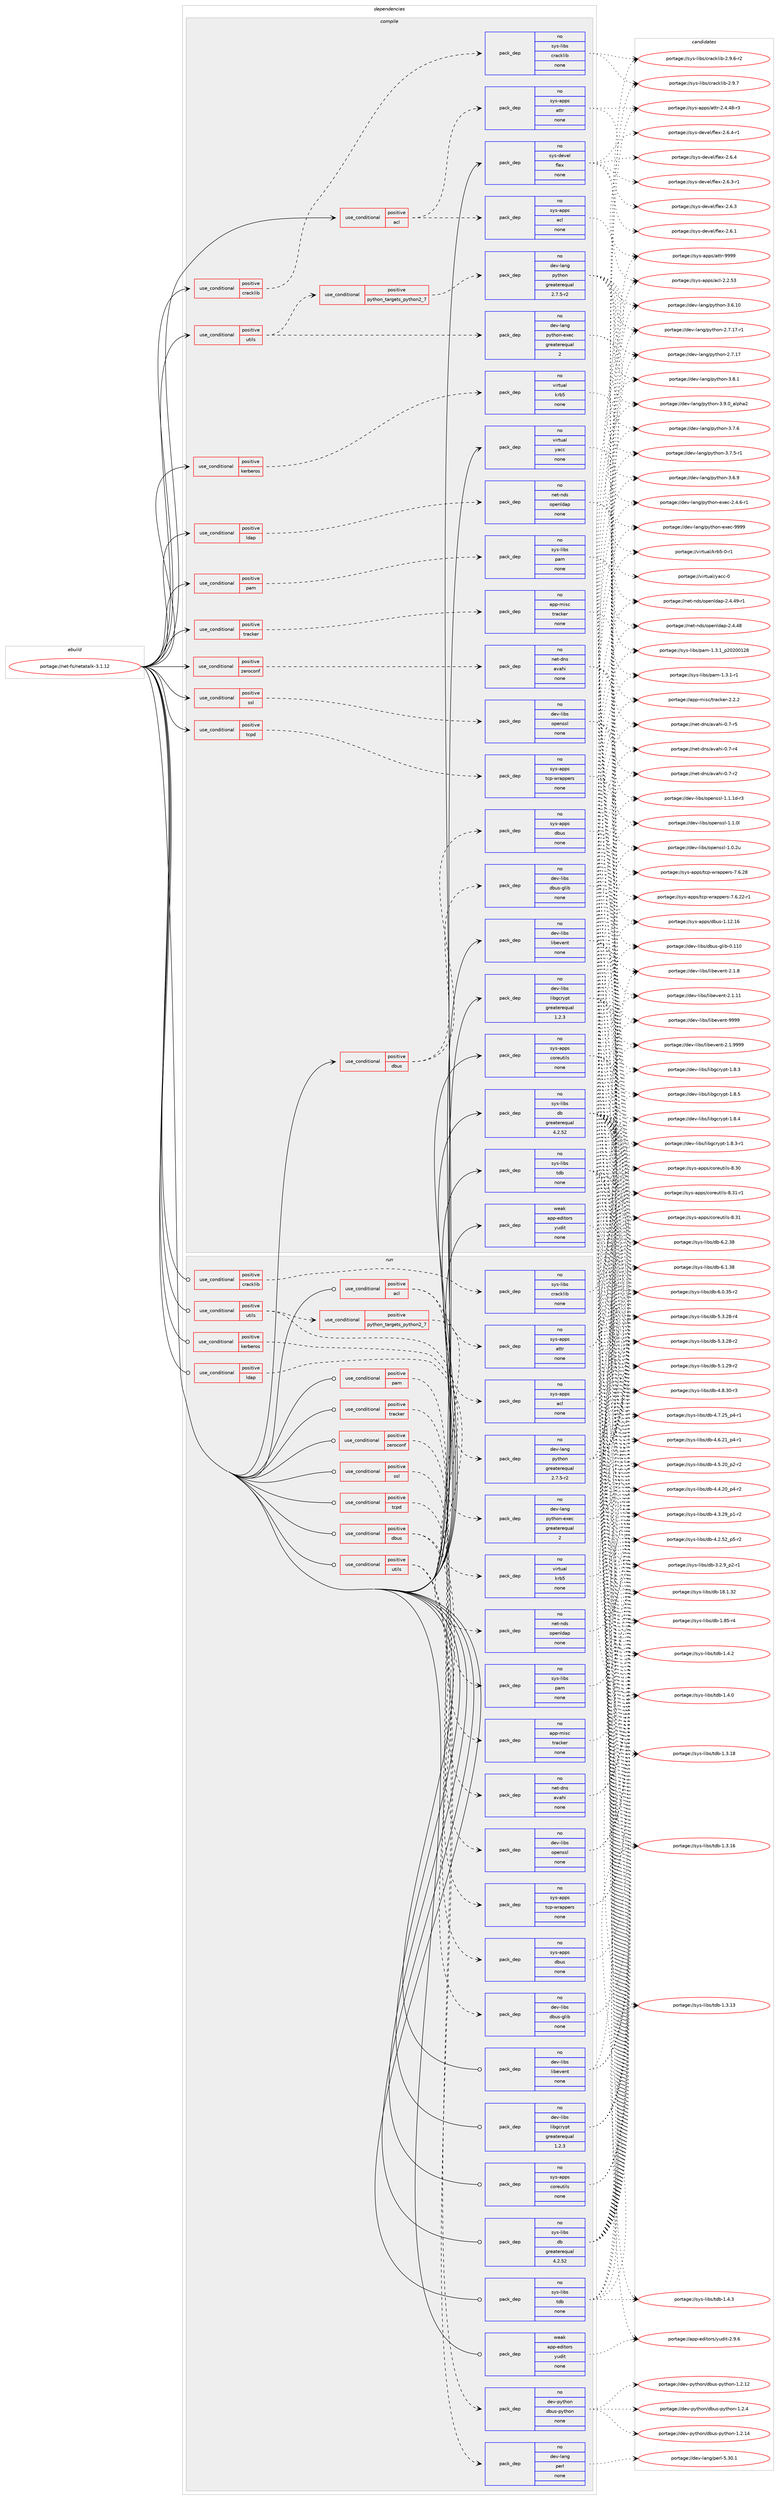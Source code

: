 digraph prolog {

# *************
# Graph options
# *************

newrank=true;
concentrate=true;
compound=true;
graph [rankdir=LR,fontname=Helvetica,fontsize=10,ranksep=1.5];#, ranksep=2.5, nodesep=0.2];
edge  [arrowhead=vee];
node  [fontname=Helvetica,fontsize=10];

# **********
# The ebuild
# **********

subgraph cluster_leftcol {
color=gray;
rank=same;
label=<<i>ebuild</i>>;
id [label="portage://net-fs/netatalk-3.1.12", color=red, width=4, href="../net-fs/netatalk-3.1.12.svg"];
}

# ****************
# The dependencies
# ****************

subgraph cluster_midcol {
color=gray;
label=<<i>dependencies</i>>;
subgraph cluster_compile {
fillcolor="#eeeeee";
style=filled;
label=<<i>compile</i>>;
subgraph cond31818 {
dependency145270 [label=<<TABLE BORDER="0" CELLBORDER="1" CELLSPACING="0" CELLPADDING="4"><TR><TD ROWSPAN="3" CELLPADDING="10">use_conditional</TD></TR><TR><TD>positive</TD></TR><TR><TD>acl</TD></TR></TABLE>>, shape=none, color=red];
subgraph pack111050 {
dependency145271 [label=<<TABLE BORDER="0" CELLBORDER="1" CELLSPACING="0" CELLPADDING="4" WIDTH="220"><TR><TD ROWSPAN="6" CELLPADDING="30">pack_dep</TD></TR><TR><TD WIDTH="110">no</TD></TR><TR><TD>sys-apps</TD></TR><TR><TD>attr</TD></TR><TR><TD>none</TD></TR><TR><TD></TD></TR></TABLE>>, shape=none, color=blue];
}
dependency145270:e -> dependency145271:w [weight=20,style="dashed",arrowhead="vee"];
subgraph pack111051 {
dependency145272 [label=<<TABLE BORDER="0" CELLBORDER="1" CELLSPACING="0" CELLPADDING="4" WIDTH="220"><TR><TD ROWSPAN="6" CELLPADDING="30">pack_dep</TD></TR><TR><TD WIDTH="110">no</TD></TR><TR><TD>sys-apps</TD></TR><TR><TD>acl</TD></TR><TR><TD>none</TD></TR><TR><TD></TD></TR></TABLE>>, shape=none, color=blue];
}
dependency145270:e -> dependency145272:w [weight=20,style="dashed",arrowhead="vee"];
}
id:e -> dependency145270:w [weight=20,style="solid",arrowhead="vee"];
subgraph cond31819 {
dependency145273 [label=<<TABLE BORDER="0" CELLBORDER="1" CELLSPACING="0" CELLPADDING="4"><TR><TD ROWSPAN="3" CELLPADDING="10">use_conditional</TD></TR><TR><TD>positive</TD></TR><TR><TD>cracklib</TD></TR></TABLE>>, shape=none, color=red];
subgraph pack111052 {
dependency145274 [label=<<TABLE BORDER="0" CELLBORDER="1" CELLSPACING="0" CELLPADDING="4" WIDTH="220"><TR><TD ROWSPAN="6" CELLPADDING="30">pack_dep</TD></TR><TR><TD WIDTH="110">no</TD></TR><TR><TD>sys-libs</TD></TR><TR><TD>cracklib</TD></TR><TR><TD>none</TD></TR><TR><TD></TD></TR></TABLE>>, shape=none, color=blue];
}
dependency145273:e -> dependency145274:w [weight=20,style="dashed",arrowhead="vee"];
}
id:e -> dependency145273:w [weight=20,style="solid",arrowhead="vee"];
subgraph cond31820 {
dependency145275 [label=<<TABLE BORDER="0" CELLBORDER="1" CELLSPACING="0" CELLPADDING="4"><TR><TD ROWSPAN="3" CELLPADDING="10">use_conditional</TD></TR><TR><TD>positive</TD></TR><TR><TD>dbus</TD></TR></TABLE>>, shape=none, color=red];
subgraph pack111053 {
dependency145276 [label=<<TABLE BORDER="0" CELLBORDER="1" CELLSPACING="0" CELLPADDING="4" WIDTH="220"><TR><TD ROWSPAN="6" CELLPADDING="30">pack_dep</TD></TR><TR><TD WIDTH="110">no</TD></TR><TR><TD>sys-apps</TD></TR><TR><TD>dbus</TD></TR><TR><TD>none</TD></TR><TR><TD></TD></TR></TABLE>>, shape=none, color=blue];
}
dependency145275:e -> dependency145276:w [weight=20,style="dashed",arrowhead="vee"];
subgraph pack111054 {
dependency145277 [label=<<TABLE BORDER="0" CELLBORDER="1" CELLSPACING="0" CELLPADDING="4" WIDTH="220"><TR><TD ROWSPAN="6" CELLPADDING="30">pack_dep</TD></TR><TR><TD WIDTH="110">no</TD></TR><TR><TD>dev-libs</TD></TR><TR><TD>dbus-glib</TD></TR><TR><TD>none</TD></TR><TR><TD></TD></TR></TABLE>>, shape=none, color=blue];
}
dependency145275:e -> dependency145277:w [weight=20,style="dashed",arrowhead="vee"];
}
id:e -> dependency145275:w [weight=20,style="solid",arrowhead="vee"];
subgraph cond31821 {
dependency145278 [label=<<TABLE BORDER="0" CELLBORDER="1" CELLSPACING="0" CELLPADDING="4"><TR><TD ROWSPAN="3" CELLPADDING="10">use_conditional</TD></TR><TR><TD>positive</TD></TR><TR><TD>kerberos</TD></TR></TABLE>>, shape=none, color=red];
subgraph pack111055 {
dependency145279 [label=<<TABLE BORDER="0" CELLBORDER="1" CELLSPACING="0" CELLPADDING="4" WIDTH="220"><TR><TD ROWSPAN="6" CELLPADDING="30">pack_dep</TD></TR><TR><TD WIDTH="110">no</TD></TR><TR><TD>virtual</TD></TR><TR><TD>krb5</TD></TR><TR><TD>none</TD></TR><TR><TD></TD></TR></TABLE>>, shape=none, color=blue];
}
dependency145278:e -> dependency145279:w [weight=20,style="dashed",arrowhead="vee"];
}
id:e -> dependency145278:w [weight=20,style="solid",arrowhead="vee"];
subgraph cond31822 {
dependency145280 [label=<<TABLE BORDER="0" CELLBORDER="1" CELLSPACING="0" CELLPADDING="4"><TR><TD ROWSPAN="3" CELLPADDING="10">use_conditional</TD></TR><TR><TD>positive</TD></TR><TR><TD>ldap</TD></TR></TABLE>>, shape=none, color=red];
subgraph pack111056 {
dependency145281 [label=<<TABLE BORDER="0" CELLBORDER="1" CELLSPACING="0" CELLPADDING="4" WIDTH="220"><TR><TD ROWSPAN="6" CELLPADDING="30">pack_dep</TD></TR><TR><TD WIDTH="110">no</TD></TR><TR><TD>net-nds</TD></TR><TR><TD>openldap</TD></TR><TR><TD>none</TD></TR><TR><TD></TD></TR></TABLE>>, shape=none, color=blue];
}
dependency145280:e -> dependency145281:w [weight=20,style="dashed",arrowhead="vee"];
}
id:e -> dependency145280:w [weight=20,style="solid",arrowhead="vee"];
subgraph cond31823 {
dependency145282 [label=<<TABLE BORDER="0" CELLBORDER="1" CELLSPACING="0" CELLPADDING="4"><TR><TD ROWSPAN="3" CELLPADDING="10">use_conditional</TD></TR><TR><TD>positive</TD></TR><TR><TD>pam</TD></TR></TABLE>>, shape=none, color=red];
subgraph pack111057 {
dependency145283 [label=<<TABLE BORDER="0" CELLBORDER="1" CELLSPACING="0" CELLPADDING="4" WIDTH="220"><TR><TD ROWSPAN="6" CELLPADDING="30">pack_dep</TD></TR><TR><TD WIDTH="110">no</TD></TR><TR><TD>sys-libs</TD></TR><TR><TD>pam</TD></TR><TR><TD>none</TD></TR><TR><TD></TD></TR></TABLE>>, shape=none, color=blue];
}
dependency145282:e -> dependency145283:w [weight=20,style="dashed",arrowhead="vee"];
}
id:e -> dependency145282:w [weight=20,style="solid",arrowhead="vee"];
subgraph cond31824 {
dependency145284 [label=<<TABLE BORDER="0" CELLBORDER="1" CELLSPACING="0" CELLPADDING="4"><TR><TD ROWSPAN="3" CELLPADDING="10">use_conditional</TD></TR><TR><TD>positive</TD></TR><TR><TD>ssl</TD></TR></TABLE>>, shape=none, color=red];
subgraph pack111058 {
dependency145285 [label=<<TABLE BORDER="0" CELLBORDER="1" CELLSPACING="0" CELLPADDING="4" WIDTH="220"><TR><TD ROWSPAN="6" CELLPADDING="30">pack_dep</TD></TR><TR><TD WIDTH="110">no</TD></TR><TR><TD>dev-libs</TD></TR><TR><TD>openssl</TD></TR><TR><TD>none</TD></TR><TR><TD></TD></TR></TABLE>>, shape=none, color=blue];
}
dependency145284:e -> dependency145285:w [weight=20,style="dashed",arrowhead="vee"];
}
id:e -> dependency145284:w [weight=20,style="solid",arrowhead="vee"];
subgraph cond31825 {
dependency145286 [label=<<TABLE BORDER="0" CELLBORDER="1" CELLSPACING="0" CELLPADDING="4"><TR><TD ROWSPAN="3" CELLPADDING="10">use_conditional</TD></TR><TR><TD>positive</TD></TR><TR><TD>tcpd</TD></TR></TABLE>>, shape=none, color=red];
subgraph pack111059 {
dependency145287 [label=<<TABLE BORDER="0" CELLBORDER="1" CELLSPACING="0" CELLPADDING="4" WIDTH="220"><TR><TD ROWSPAN="6" CELLPADDING="30">pack_dep</TD></TR><TR><TD WIDTH="110">no</TD></TR><TR><TD>sys-apps</TD></TR><TR><TD>tcp-wrappers</TD></TR><TR><TD>none</TD></TR><TR><TD></TD></TR></TABLE>>, shape=none, color=blue];
}
dependency145286:e -> dependency145287:w [weight=20,style="dashed",arrowhead="vee"];
}
id:e -> dependency145286:w [weight=20,style="solid",arrowhead="vee"];
subgraph cond31826 {
dependency145288 [label=<<TABLE BORDER="0" CELLBORDER="1" CELLSPACING="0" CELLPADDING="4"><TR><TD ROWSPAN="3" CELLPADDING="10">use_conditional</TD></TR><TR><TD>positive</TD></TR><TR><TD>tracker</TD></TR></TABLE>>, shape=none, color=red];
subgraph pack111060 {
dependency145289 [label=<<TABLE BORDER="0" CELLBORDER="1" CELLSPACING="0" CELLPADDING="4" WIDTH="220"><TR><TD ROWSPAN="6" CELLPADDING="30">pack_dep</TD></TR><TR><TD WIDTH="110">no</TD></TR><TR><TD>app-misc</TD></TR><TR><TD>tracker</TD></TR><TR><TD>none</TD></TR><TR><TD></TD></TR></TABLE>>, shape=none, color=blue];
}
dependency145288:e -> dependency145289:w [weight=20,style="dashed",arrowhead="vee"];
}
id:e -> dependency145288:w [weight=20,style="solid",arrowhead="vee"];
subgraph cond31827 {
dependency145290 [label=<<TABLE BORDER="0" CELLBORDER="1" CELLSPACING="0" CELLPADDING="4"><TR><TD ROWSPAN="3" CELLPADDING="10">use_conditional</TD></TR><TR><TD>positive</TD></TR><TR><TD>utils</TD></TR></TABLE>>, shape=none, color=red];
subgraph cond31828 {
dependency145291 [label=<<TABLE BORDER="0" CELLBORDER="1" CELLSPACING="0" CELLPADDING="4"><TR><TD ROWSPAN="3" CELLPADDING="10">use_conditional</TD></TR><TR><TD>positive</TD></TR><TR><TD>python_targets_python2_7</TD></TR></TABLE>>, shape=none, color=red];
subgraph pack111061 {
dependency145292 [label=<<TABLE BORDER="0" CELLBORDER="1" CELLSPACING="0" CELLPADDING="4" WIDTH="220"><TR><TD ROWSPAN="6" CELLPADDING="30">pack_dep</TD></TR><TR><TD WIDTH="110">no</TD></TR><TR><TD>dev-lang</TD></TR><TR><TD>python</TD></TR><TR><TD>greaterequal</TD></TR><TR><TD>2.7.5-r2</TD></TR></TABLE>>, shape=none, color=blue];
}
dependency145291:e -> dependency145292:w [weight=20,style="dashed",arrowhead="vee"];
}
dependency145290:e -> dependency145291:w [weight=20,style="dashed",arrowhead="vee"];
subgraph pack111062 {
dependency145293 [label=<<TABLE BORDER="0" CELLBORDER="1" CELLSPACING="0" CELLPADDING="4" WIDTH="220"><TR><TD ROWSPAN="6" CELLPADDING="30">pack_dep</TD></TR><TR><TD WIDTH="110">no</TD></TR><TR><TD>dev-lang</TD></TR><TR><TD>python-exec</TD></TR><TR><TD>greaterequal</TD></TR><TR><TD>2</TD></TR></TABLE>>, shape=none, color=blue];
}
dependency145290:e -> dependency145293:w [weight=20,style="dashed",arrowhead="vee"];
}
id:e -> dependency145290:w [weight=20,style="solid",arrowhead="vee"];
subgraph cond31829 {
dependency145294 [label=<<TABLE BORDER="0" CELLBORDER="1" CELLSPACING="0" CELLPADDING="4"><TR><TD ROWSPAN="3" CELLPADDING="10">use_conditional</TD></TR><TR><TD>positive</TD></TR><TR><TD>zeroconf</TD></TR></TABLE>>, shape=none, color=red];
subgraph pack111063 {
dependency145295 [label=<<TABLE BORDER="0" CELLBORDER="1" CELLSPACING="0" CELLPADDING="4" WIDTH="220"><TR><TD ROWSPAN="6" CELLPADDING="30">pack_dep</TD></TR><TR><TD WIDTH="110">no</TD></TR><TR><TD>net-dns</TD></TR><TR><TD>avahi</TD></TR><TR><TD>none</TD></TR><TR><TD></TD></TR></TABLE>>, shape=none, color=blue];
}
dependency145294:e -> dependency145295:w [weight=20,style="dashed",arrowhead="vee"];
}
id:e -> dependency145294:w [weight=20,style="solid",arrowhead="vee"];
subgraph pack111064 {
dependency145296 [label=<<TABLE BORDER="0" CELLBORDER="1" CELLSPACING="0" CELLPADDING="4" WIDTH="220"><TR><TD ROWSPAN="6" CELLPADDING="30">pack_dep</TD></TR><TR><TD WIDTH="110">no</TD></TR><TR><TD>dev-libs</TD></TR><TR><TD>libevent</TD></TR><TR><TD>none</TD></TR><TR><TD></TD></TR></TABLE>>, shape=none, color=blue];
}
id:e -> dependency145296:w [weight=20,style="solid",arrowhead="vee"];
subgraph pack111065 {
dependency145297 [label=<<TABLE BORDER="0" CELLBORDER="1" CELLSPACING="0" CELLPADDING="4" WIDTH="220"><TR><TD ROWSPAN="6" CELLPADDING="30">pack_dep</TD></TR><TR><TD WIDTH="110">no</TD></TR><TR><TD>dev-libs</TD></TR><TR><TD>libgcrypt</TD></TR><TR><TD>greaterequal</TD></TR><TR><TD>1.2.3</TD></TR></TABLE>>, shape=none, color=blue];
}
id:e -> dependency145297:w [weight=20,style="solid",arrowhead="vee"];
subgraph pack111066 {
dependency145298 [label=<<TABLE BORDER="0" CELLBORDER="1" CELLSPACING="0" CELLPADDING="4" WIDTH="220"><TR><TD ROWSPAN="6" CELLPADDING="30">pack_dep</TD></TR><TR><TD WIDTH="110">no</TD></TR><TR><TD>sys-apps</TD></TR><TR><TD>coreutils</TD></TR><TR><TD>none</TD></TR><TR><TD></TD></TR></TABLE>>, shape=none, color=blue];
}
id:e -> dependency145298:w [weight=20,style="solid",arrowhead="vee"];
subgraph pack111067 {
dependency145299 [label=<<TABLE BORDER="0" CELLBORDER="1" CELLSPACING="0" CELLPADDING="4" WIDTH="220"><TR><TD ROWSPAN="6" CELLPADDING="30">pack_dep</TD></TR><TR><TD WIDTH="110">no</TD></TR><TR><TD>sys-devel</TD></TR><TR><TD>flex</TD></TR><TR><TD>none</TD></TR><TR><TD></TD></TR></TABLE>>, shape=none, color=blue];
}
id:e -> dependency145299:w [weight=20,style="solid",arrowhead="vee"];
subgraph pack111068 {
dependency145300 [label=<<TABLE BORDER="0" CELLBORDER="1" CELLSPACING="0" CELLPADDING="4" WIDTH="220"><TR><TD ROWSPAN="6" CELLPADDING="30">pack_dep</TD></TR><TR><TD WIDTH="110">no</TD></TR><TR><TD>sys-libs</TD></TR><TR><TD>db</TD></TR><TR><TD>greaterequal</TD></TR><TR><TD>4.2.52</TD></TR></TABLE>>, shape=none, color=blue];
}
id:e -> dependency145300:w [weight=20,style="solid",arrowhead="vee"];
subgraph pack111069 {
dependency145301 [label=<<TABLE BORDER="0" CELLBORDER="1" CELLSPACING="0" CELLPADDING="4" WIDTH="220"><TR><TD ROWSPAN="6" CELLPADDING="30">pack_dep</TD></TR><TR><TD WIDTH="110">no</TD></TR><TR><TD>sys-libs</TD></TR><TR><TD>tdb</TD></TR><TR><TD>none</TD></TR><TR><TD></TD></TR></TABLE>>, shape=none, color=blue];
}
id:e -> dependency145301:w [weight=20,style="solid",arrowhead="vee"];
subgraph pack111070 {
dependency145302 [label=<<TABLE BORDER="0" CELLBORDER="1" CELLSPACING="0" CELLPADDING="4" WIDTH="220"><TR><TD ROWSPAN="6" CELLPADDING="30">pack_dep</TD></TR><TR><TD WIDTH="110">no</TD></TR><TR><TD>virtual</TD></TR><TR><TD>yacc</TD></TR><TR><TD>none</TD></TR><TR><TD></TD></TR></TABLE>>, shape=none, color=blue];
}
id:e -> dependency145302:w [weight=20,style="solid",arrowhead="vee"];
subgraph pack111071 {
dependency145303 [label=<<TABLE BORDER="0" CELLBORDER="1" CELLSPACING="0" CELLPADDING="4" WIDTH="220"><TR><TD ROWSPAN="6" CELLPADDING="30">pack_dep</TD></TR><TR><TD WIDTH="110">weak</TD></TR><TR><TD>app-editors</TD></TR><TR><TD>yudit</TD></TR><TR><TD>none</TD></TR><TR><TD></TD></TR></TABLE>>, shape=none, color=blue];
}
id:e -> dependency145303:w [weight=20,style="solid",arrowhead="vee"];
}
subgraph cluster_compileandrun {
fillcolor="#eeeeee";
style=filled;
label=<<i>compile and run</i>>;
}
subgraph cluster_run {
fillcolor="#eeeeee";
style=filled;
label=<<i>run</i>>;
subgraph cond31830 {
dependency145304 [label=<<TABLE BORDER="0" CELLBORDER="1" CELLSPACING="0" CELLPADDING="4"><TR><TD ROWSPAN="3" CELLPADDING="10">use_conditional</TD></TR><TR><TD>positive</TD></TR><TR><TD>acl</TD></TR></TABLE>>, shape=none, color=red];
subgraph pack111072 {
dependency145305 [label=<<TABLE BORDER="0" CELLBORDER="1" CELLSPACING="0" CELLPADDING="4" WIDTH="220"><TR><TD ROWSPAN="6" CELLPADDING="30">pack_dep</TD></TR><TR><TD WIDTH="110">no</TD></TR><TR><TD>sys-apps</TD></TR><TR><TD>attr</TD></TR><TR><TD>none</TD></TR><TR><TD></TD></TR></TABLE>>, shape=none, color=blue];
}
dependency145304:e -> dependency145305:w [weight=20,style="dashed",arrowhead="vee"];
subgraph pack111073 {
dependency145306 [label=<<TABLE BORDER="0" CELLBORDER="1" CELLSPACING="0" CELLPADDING="4" WIDTH="220"><TR><TD ROWSPAN="6" CELLPADDING="30">pack_dep</TD></TR><TR><TD WIDTH="110">no</TD></TR><TR><TD>sys-apps</TD></TR><TR><TD>acl</TD></TR><TR><TD>none</TD></TR><TR><TD></TD></TR></TABLE>>, shape=none, color=blue];
}
dependency145304:e -> dependency145306:w [weight=20,style="dashed",arrowhead="vee"];
}
id:e -> dependency145304:w [weight=20,style="solid",arrowhead="odot"];
subgraph cond31831 {
dependency145307 [label=<<TABLE BORDER="0" CELLBORDER="1" CELLSPACING="0" CELLPADDING="4"><TR><TD ROWSPAN="3" CELLPADDING="10">use_conditional</TD></TR><TR><TD>positive</TD></TR><TR><TD>cracklib</TD></TR></TABLE>>, shape=none, color=red];
subgraph pack111074 {
dependency145308 [label=<<TABLE BORDER="0" CELLBORDER="1" CELLSPACING="0" CELLPADDING="4" WIDTH="220"><TR><TD ROWSPAN="6" CELLPADDING="30">pack_dep</TD></TR><TR><TD WIDTH="110">no</TD></TR><TR><TD>sys-libs</TD></TR><TR><TD>cracklib</TD></TR><TR><TD>none</TD></TR><TR><TD></TD></TR></TABLE>>, shape=none, color=blue];
}
dependency145307:e -> dependency145308:w [weight=20,style="dashed",arrowhead="vee"];
}
id:e -> dependency145307:w [weight=20,style="solid",arrowhead="odot"];
subgraph cond31832 {
dependency145309 [label=<<TABLE BORDER="0" CELLBORDER="1" CELLSPACING="0" CELLPADDING="4"><TR><TD ROWSPAN="3" CELLPADDING="10">use_conditional</TD></TR><TR><TD>positive</TD></TR><TR><TD>dbus</TD></TR></TABLE>>, shape=none, color=red];
subgraph pack111075 {
dependency145310 [label=<<TABLE BORDER="0" CELLBORDER="1" CELLSPACING="0" CELLPADDING="4" WIDTH="220"><TR><TD ROWSPAN="6" CELLPADDING="30">pack_dep</TD></TR><TR><TD WIDTH="110">no</TD></TR><TR><TD>sys-apps</TD></TR><TR><TD>dbus</TD></TR><TR><TD>none</TD></TR><TR><TD></TD></TR></TABLE>>, shape=none, color=blue];
}
dependency145309:e -> dependency145310:w [weight=20,style="dashed",arrowhead="vee"];
subgraph pack111076 {
dependency145311 [label=<<TABLE BORDER="0" CELLBORDER="1" CELLSPACING="0" CELLPADDING="4" WIDTH="220"><TR><TD ROWSPAN="6" CELLPADDING="30">pack_dep</TD></TR><TR><TD WIDTH="110">no</TD></TR><TR><TD>dev-libs</TD></TR><TR><TD>dbus-glib</TD></TR><TR><TD>none</TD></TR><TR><TD></TD></TR></TABLE>>, shape=none, color=blue];
}
dependency145309:e -> dependency145311:w [weight=20,style="dashed",arrowhead="vee"];
}
id:e -> dependency145309:w [weight=20,style="solid",arrowhead="odot"];
subgraph cond31833 {
dependency145312 [label=<<TABLE BORDER="0" CELLBORDER="1" CELLSPACING="0" CELLPADDING="4"><TR><TD ROWSPAN="3" CELLPADDING="10">use_conditional</TD></TR><TR><TD>positive</TD></TR><TR><TD>kerberos</TD></TR></TABLE>>, shape=none, color=red];
subgraph pack111077 {
dependency145313 [label=<<TABLE BORDER="0" CELLBORDER="1" CELLSPACING="0" CELLPADDING="4" WIDTH="220"><TR><TD ROWSPAN="6" CELLPADDING="30">pack_dep</TD></TR><TR><TD WIDTH="110">no</TD></TR><TR><TD>virtual</TD></TR><TR><TD>krb5</TD></TR><TR><TD>none</TD></TR><TR><TD></TD></TR></TABLE>>, shape=none, color=blue];
}
dependency145312:e -> dependency145313:w [weight=20,style="dashed",arrowhead="vee"];
}
id:e -> dependency145312:w [weight=20,style="solid",arrowhead="odot"];
subgraph cond31834 {
dependency145314 [label=<<TABLE BORDER="0" CELLBORDER="1" CELLSPACING="0" CELLPADDING="4"><TR><TD ROWSPAN="3" CELLPADDING="10">use_conditional</TD></TR><TR><TD>positive</TD></TR><TR><TD>ldap</TD></TR></TABLE>>, shape=none, color=red];
subgraph pack111078 {
dependency145315 [label=<<TABLE BORDER="0" CELLBORDER="1" CELLSPACING="0" CELLPADDING="4" WIDTH="220"><TR><TD ROWSPAN="6" CELLPADDING="30">pack_dep</TD></TR><TR><TD WIDTH="110">no</TD></TR><TR><TD>net-nds</TD></TR><TR><TD>openldap</TD></TR><TR><TD>none</TD></TR><TR><TD></TD></TR></TABLE>>, shape=none, color=blue];
}
dependency145314:e -> dependency145315:w [weight=20,style="dashed",arrowhead="vee"];
}
id:e -> dependency145314:w [weight=20,style="solid",arrowhead="odot"];
subgraph cond31835 {
dependency145316 [label=<<TABLE BORDER="0" CELLBORDER="1" CELLSPACING="0" CELLPADDING="4"><TR><TD ROWSPAN="3" CELLPADDING="10">use_conditional</TD></TR><TR><TD>positive</TD></TR><TR><TD>pam</TD></TR></TABLE>>, shape=none, color=red];
subgraph pack111079 {
dependency145317 [label=<<TABLE BORDER="0" CELLBORDER="1" CELLSPACING="0" CELLPADDING="4" WIDTH="220"><TR><TD ROWSPAN="6" CELLPADDING="30">pack_dep</TD></TR><TR><TD WIDTH="110">no</TD></TR><TR><TD>sys-libs</TD></TR><TR><TD>pam</TD></TR><TR><TD>none</TD></TR><TR><TD></TD></TR></TABLE>>, shape=none, color=blue];
}
dependency145316:e -> dependency145317:w [weight=20,style="dashed",arrowhead="vee"];
}
id:e -> dependency145316:w [weight=20,style="solid",arrowhead="odot"];
subgraph cond31836 {
dependency145318 [label=<<TABLE BORDER="0" CELLBORDER="1" CELLSPACING="0" CELLPADDING="4"><TR><TD ROWSPAN="3" CELLPADDING="10">use_conditional</TD></TR><TR><TD>positive</TD></TR><TR><TD>ssl</TD></TR></TABLE>>, shape=none, color=red];
subgraph pack111080 {
dependency145319 [label=<<TABLE BORDER="0" CELLBORDER="1" CELLSPACING="0" CELLPADDING="4" WIDTH="220"><TR><TD ROWSPAN="6" CELLPADDING="30">pack_dep</TD></TR><TR><TD WIDTH="110">no</TD></TR><TR><TD>dev-libs</TD></TR><TR><TD>openssl</TD></TR><TR><TD>none</TD></TR><TR><TD></TD></TR></TABLE>>, shape=none, color=blue];
}
dependency145318:e -> dependency145319:w [weight=20,style="dashed",arrowhead="vee"];
}
id:e -> dependency145318:w [weight=20,style="solid",arrowhead="odot"];
subgraph cond31837 {
dependency145320 [label=<<TABLE BORDER="0" CELLBORDER="1" CELLSPACING="0" CELLPADDING="4"><TR><TD ROWSPAN="3" CELLPADDING="10">use_conditional</TD></TR><TR><TD>positive</TD></TR><TR><TD>tcpd</TD></TR></TABLE>>, shape=none, color=red];
subgraph pack111081 {
dependency145321 [label=<<TABLE BORDER="0" CELLBORDER="1" CELLSPACING="0" CELLPADDING="4" WIDTH="220"><TR><TD ROWSPAN="6" CELLPADDING="30">pack_dep</TD></TR><TR><TD WIDTH="110">no</TD></TR><TR><TD>sys-apps</TD></TR><TR><TD>tcp-wrappers</TD></TR><TR><TD>none</TD></TR><TR><TD></TD></TR></TABLE>>, shape=none, color=blue];
}
dependency145320:e -> dependency145321:w [weight=20,style="dashed",arrowhead="vee"];
}
id:e -> dependency145320:w [weight=20,style="solid",arrowhead="odot"];
subgraph cond31838 {
dependency145322 [label=<<TABLE BORDER="0" CELLBORDER="1" CELLSPACING="0" CELLPADDING="4"><TR><TD ROWSPAN="3" CELLPADDING="10">use_conditional</TD></TR><TR><TD>positive</TD></TR><TR><TD>tracker</TD></TR></TABLE>>, shape=none, color=red];
subgraph pack111082 {
dependency145323 [label=<<TABLE BORDER="0" CELLBORDER="1" CELLSPACING="0" CELLPADDING="4" WIDTH="220"><TR><TD ROWSPAN="6" CELLPADDING="30">pack_dep</TD></TR><TR><TD WIDTH="110">no</TD></TR><TR><TD>app-misc</TD></TR><TR><TD>tracker</TD></TR><TR><TD>none</TD></TR><TR><TD></TD></TR></TABLE>>, shape=none, color=blue];
}
dependency145322:e -> dependency145323:w [weight=20,style="dashed",arrowhead="vee"];
}
id:e -> dependency145322:w [weight=20,style="solid",arrowhead="odot"];
subgraph cond31839 {
dependency145324 [label=<<TABLE BORDER="0" CELLBORDER="1" CELLSPACING="0" CELLPADDING="4"><TR><TD ROWSPAN="3" CELLPADDING="10">use_conditional</TD></TR><TR><TD>positive</TD></TR><TR><TD>utils</TD></TR></TABLE>>, shape=none, color=red];
subgraph cond31840 {
dependency145325 [label=<<TABLE BORDER="0" CELLBORDER="1" CELLSPACING="0" CELLPADDING="4"><TR><TD ROWSPAN="3" CELLPADDING="10">use_conditional</TD></TR><TR><TD>positive</TD></TR><TR><TD>python_targets_python2_7</TD></TR></TABLE>>, shape=none, color=red];
subgraph pack111083 {
dependency145326 [label=<<TABLE BORDER="0" CELLBORDER="1" CELLSPACING="0" CELLPADDING="4" WIDTH="220"><TR><TD ROWSPAN="6" CELLPADDING="30">pack_dep</TD></TR><TR><TD WIDTH="110">no</TD></TR><TR><TD>dev-lang</TD></TR><TR><TD>python</TD></TR><TR><TD>greaterequal</TD></TR><TR><TD>2.7.5-r2</TD></TR></TABLE>>, shape=none, color=blue];
}
dependency145325:e -> dependency145326:w [weight=20,style="dashed",arrowhead="vee"];
}
dependency145324:e -> dependency145325:w [weight=20,style="dashed",arrowhead="vee"];
subgraph pack111084 {
dependency145327 [label=<<TABLE BORDER="0" CELLBORDER="1" CELLSPACING="0" CELLPADDING="4" WIDTH="220"><TR><TD ROWSPAN="6" CELLPADDING="30">pack_dep</TD></TR><TR><TD WIDTH="110">no</TD></TR><TR><TD>dev-lang</TD></TR><TR><TD>python-exec</TD></TR><TR><TD>greaterequal</TD></TR><TR><TD>2</TD></TR></TABLE>>, shape=none, color=blue];
}
dependency145324:e -> dependency145327:w [weight=20,style="dashed",arrowhead="vee"];
}
id:e -> dependency145324:w [weight=20,style="solid",arrowhead="odot"];
subgraph cond31841 {
dependency145328 [label=<<TABLE BORDER="0" CELLBORDER="1" CELLSPACING="0" CELLPADDING="4"><TR><TD ROWSPAN="3" CELLPADDING="10">use_conditional</TD></TR><TR><TD>positive</TD></TR><TR><TD>utils</TD></TR></TABLE>>, shape=none, color=red];
subgraph pack111085 {
dependency145329 [label=<<TABLE BORDER="0" CELLBORDER="1" CELLSPACING="0" CELLPADDING="4" WIDTH="220"><TR><TD ROWSPAN="6" CELLPADDING="30">pack_dep</TD></TR><TR><TD WIDTH="110">no</TD></TR><TR><TD>dev-lang</TD></TR><TR><TD>perl</TD></TR><TR><TD>none</TD></TR><TR><TD></TD></TR></TABLE>>, shape=none, color=blue];
}
dependency145328:e -> dependency145329:w [weight=20,style="dashed",arrowhead="vee"];
subgraph pack111086 {
dependency145330 [label=<<TABLE BORDER="0" CELLBORDER="1" CELLSPACING="0" CELLPADDING="4" WIDTH="220"><TR><TD ROWSPAN="6" CELLPADDING="30">pack_dep</TD></TR><TR><TD WIDTH="110">no</TD></TR><TR><TD>dev-python</TD></TR><TR><TD>dbus-python</TD></TR><TR><TD>none</TD></TR><TR><TD></TD></TR></TABLE>>, shape=none, color=blue];
}
dependency145328:e -> dependency145330:w [weight=20,style="dashed",arrowhead="vee"];
}
id:e -> dependency145328:w [weight=20,style="solid",arrowhead="odot"];
subgraph cond31842 {
dependency145331 [label=<<TABLE BORDER="0" CELLBORDER="1" CELLSPACING="0" CELLPADDING="4"><TR><TD ROWSPAN="3" CELLPADDING="10">use_conditional</TD></TR><TR><TD>positive</TD></TR><TR><TD>zeroconf</TD></TR></TABLE>>, shape=none, color=red];
subgraph pack111087 {
dependency145332 [label=<<TABLE BORDER="0" CELLBORDER="1" CELLSPACING="0" CELLPADDING="4" WIDTH="220"><TR><TD ROWSPAN="6" CELLPADDING="30">pack_dep</TD></TR><TR><TD WIDTH="110">no</TD></TR><TR><TD>net-dns</TD></TR><TR><TD>avahi</TD></TR><TR><TD>none</TD></TR><TR><TD></TD></TR></TABLE>>, shape=none, color=blue];
}
dependency145331:e -> dependency145332:w [weight=20,style="dashed",arrowhead="vee"];
}
id:e -> dependency145331:w [weight=20,style="solid",arrowhead="odot"];
subgraph pack111088 {
dependency145333 [label=<<TABLE BORDER="0" CELLBORDER="1" CELLSPACING="0" CELLPADDING="4" WIDTH="220"><TR><TD ROWSPAN="6" CELLPADDING="30">pack_dep</TD></TR><TR><TD WIDTH="110">no</TD></TR><TR><TD>dev-libs</TD></TR><TR><TD>libevent</TD></TR><TR><TD>none</TD></TR><TR><TD></TD></TR></TABLE>>, shape=none, color=blue];
}
id:e -> dependency145333:w [weight=20,style="solid",arrowhead="odot"];
subgraph pack111089 {
dependency145334 [label=<<TABLE BORDER="0" CELLBORDER="1" CELLSPACING="0" CELLPADDING="4" WIDTH="220"><TR><TD ROWSPAN="6" CELLPADDING="30">pack_dep</TD></TR><TR><TD WIDTH="110">no</TD></TR><TR><TD>dev-libs</TD></TR><TR><TD>libgcrypt</TD></TR><TR><TD>greaterequal</TD></TR><TR><TD>1.2.3</TD></TR></TABLE>>, shape=none, color=blue];
}
id:e -> dependency145334:w [weight=20,style="solid",arrowhead="odot"];
subgraph pack111090 {
dependency145335 [label=<<TABLE BORDER="0" CELLBORDER="1" CELLSPACING="0" CELLPADDING="4" WIDTH="220"><TR><TD ROWSPAN="6" CELLPADDING="30">pack_dep</TD></TR><TR><TD WIDTH="110">no</TD></TR><TR><TD>sys-apps</TD></TR><TR><TD>coreutils</TD></TR><TR><TD>none</TD></TR><TR><TD></TD></TR></TABLE>>, shape=none, color=blue];
}
id:e -> dependency145335:w [weight=20,style="solid",arrowhead="odot"];
subgraph pack111091 {
dependency145336 [label=<<TABLE BORDER="0" CELLBORDER="1" CELLSPACING="0" CELLPADDING="4" WIDTH="220"><TR><TD ROWSPAN="6" CELLPADDING="30">pack_dep</TD></TR><TR><TD WIDTH="110">no</TD></TR><TR><TD>sys-libs</TD></TR><TR><TD>db</TD></TR><TR><TD>greaterequal</TD></TR><TR><TD>4.2.52</TD></TR></TABLE>>, shape=none, color=blue];
}
id:e -> dependency145336:w [weight=20,style="solid",arrowhead="odot"];
subgraph pack111092 {
dependency145337 [label=<<TABLE BORDER="0" CELLBORDER="1" CELLSPACING="0" CELLPADDING="4" WIDTH="220"><TR><TD ROWSPAN="6" CELLPADDING="30">pack_dep</TD></TR><TR><TD WIDTH="110">no</TD></TR><TR><TD>sys-libs</TD></TR><TR><TD>tdb</TD></TR><TR><TD>none</TD></TR><TR><TD></TD></TR></TABLE>>, shape=none, color=blue];
}
id:e -> dependency145337:w [weight=20,style="solid",arrowhead="odot"];
subgraph pack111093 {
dependency145338 [label=<<TABLE BORDER="0" CELLBORDER="1" CELLSPACING="0" CELLPADDING="4" WIDTH="220"><TR><TD ROWSPAN="6" CELLPADDING="30">pack_dep</TD></TR><TR><TD WIDTH="110">weak</TD></TR><TR><TD>app-editors</TD></TR><TR><TD>yudit</TD></TR><TR><TD>none</TD></TR><TR><TD></TD></TR></TABLE>>, shape=none, color=blue];
}
id:e -> dependency145338:w [weight=20,style="solid",arrowhead="odot"];
}
}

# **************
# The candidates
# **************

subgraph cluster_choices {
rank=same;
color=gray;
label=<<i>candidates</i>>;

subgraph choice111050 {
color=black;
nodesep=1;
choice115121115459711211211547971161161144557575757 [label="portage://sys-apps/attr-9999", color=red, width=4,href="../sys-apps/attr-9999.svg"];
choice11512111545971121121154797116116114455046524652564511451 [label="portage://sys-apps/attr-2.4.48-r3", color=red, width=4,href="../sys-apps/attr-2.4.48-r3.svg"];
dependency145271:e -> choice115121115459711211211547971161161144557575757:w [style=dotted,weight="100"];
dependency145271:e -> choice11512111545971121121154797116116114455046524652564511451:w [style=dotted,weight="100"];
}
subgraph choice111051 {
color=black;
nodesep=1;
choice115121115459711211211547979910845504650465351 [label="portage://sys-apps/acl-2.2.53", color=red, width=4,href="../sys-apps/acl-2.2.53.svg"];
dependency145272:e -> choice115121115459711211211547979910845504650465351:w [style=dotted,weight="100"];
}
subgraph choice111052 {
color=black;
nodesep=1;
choice11512111545108105981154799114979910710810598455046574655 [label="portage://sys-libs/cracklib-2.9.7", color=red, width=4,href="../sys-libs/cracklib-2.9.7.svg"];
choice115121115451081059811547991149799107108105984550465746544511450 [label="portage://sys-libs/cracklib-2.9.6-r2", color=red, width=4,href="../sys-libs/cracklib-2.9.6-r2.svg"];
dependency145274:e -> choice11512111545108105981154799114979910710810598455046574655:w [style=dotted,weight="100"];
dependency145274:e -> choice115121115451081059811547991149799107108105984550465746544511450:w [style=dotted,weight="100"];
}
subgraph choice111053 {
color=black;
nodesep=1;
choice115121115459711211211547100981171154549464950464954 [label="portage://sys-apps/dbus-1.12.16", color=red, width=4,href="../sys-apps/dbus-1.12.16.svg"];
dependency145276:e -> choice115121115459711211211547100981171154549464950464954:w [style=dotted,weight="100"];
}
subgraph choice111054 {
color=black;
nodesep=1;
choice100101118451081059811547100981171154510310810598454846494948 [label="portage://dev-libs/dbus-glib-0.110", color=red, width=4,href="../dev-libs/dbus-glib-0.110.svg"];
dependency145277:e -> choice100101118451081059811547100981171154510310810598454846494948:w [style=dotted,weight="100"];
}
subgraph choice111055 {
color=black;
nodesep=1;
choice1181051141161179710847107114985345484511449 [label="portage://virtual/krb5-0-r1", color=red, width=4,href="../virtual/krb5-0-r1.svg"];
dependency145279:e -> choice1181051141161179710847107114985345484511449:w [style=dotted,weight="100"];
}
subgraph choice111056 {
color=black;
nodesep=1;
choice110101116451101001154711111210111010810097112455046524652574511449 [label="portage://net-nds/openldap-2.4.49-r1", color=red, width=4,href="../net-nds/openldap-2.4.49-r1.svg"];
choice11010111645110100115471111121011101081009711245504652465256 [label="portage://net-nds/openldap-2.4.48", color=red, width=4,href="../net-nds/openldap-2.4.48.svg"];
dependency145281:e -> choice110101116451101001154711111210111010810097112455046524652574511449:w [style=dotted,weight="100"];
dependency145281:e -> choice11010111645110100115471111121011101081009711245504652465256:w [style=dotted,weight="100"];
}
subgraph choice111057 {
color=black;
nodesep=1;
choice11512111545108105981154711297109454946514649951125048504848495056 [label="portage://sys-libs/pam-1.3.1_p20200128", color=red, width=4,href="../sys-libs/pam-1.3.1_p20200128.svg"];
choice115121115451081059811547112971094549465146494511449 [label="portage://sys-libs/pam-1.3.1-r1", color=red, width=4,href="../sys-libs/pam-1.3.1-r1.svg"];
dependency145283:e -> choice11512111545108105981154711297109454946514649951125048504848495056:w [style=dotted,weight="100"];
dependency145283:e -> choice115121115451081059811547112971094549465146494511449:w [style=dotted,weight="100"];
}
subgraph choice111058 {
color=black;
nodesep=1;
choice1001011184510810598115471111121011101151151084549464946491004511451 [label="portage://dev-libs/openssl-1.1.1d-r3", color=red, width=4,href="../dev-libs/openssl-1.1.1d-r3.svg"];
choice100101118451081059811547111112101110115115108454946494648108 [label="portage://dev-libs/openssl-1.1.0l", color=red, width=4,href="../dev-libs/openssl-1.1.0l.svg"];
choice100101118451081059811547111112101110115115108454946484650117 [label="portage://dev-libs/openssl-1.0.2u", color=red, width=4,href="../dev-libs/openssl-1.0.2u.svg"];
dependency145285:e -> choice1001011184510810598115471111121011101151151084549464946491004511451:w [style=dotted,weight="100"];
dependency145285:e -> choice100101118451081059811547111112101110115115108454946494648108:w [style=dotted,weight="100"];
dependency145285:e -> choice100101118451081059811547111112101110115115108454946484650117:w [style=dotted,weight="100"];
}
subgraph choice111059 {
color=black;
nodesep=1;
choice11512111545971121121154711699112451191149711211210111411545554654465056 [label="portage://sys-apps/tcp-wrappers-7.6.28", color=red, width=4,href="../sys-apps/tcp-wrappers-7.6.28.svg"];
choice115121115459711211211547116991124511911497112112101114115455546544650504511449 [label="portage://sys-apps/tcp-wrappers-7.6.22-r1", color=red, width=4,href="../sys-apps/tcp-wrappers-7.6.22-r1.svg"];
dependency145287:e -> choice11512111545971121121154711699112451191149711211210111411545554654465056:w [style=dotted,weight="100"];
dependency145287:e -> choice115121115459711211211547116991124511911497112112101114115455546544650504511449:w [style=dotted,weight="100"];
}
subgraph choice111060 {
color=black;
nodesep=1;
choice971121124510910511599471161149799107101114455046504650 [label="portage://app-misc/tracker-2.2.2", color=red, width=4,href="../app-misc/tracker-2.2.2.svg"];
dependency145289:e -> choice971121124510910511599471161149799107101114455046504650:w [style=dotted,weight="100"];
}
subgraph choice111061 {
color=black;
nodesep=1;
choice10010111845108971101034711212111610411111045514657464895971081121049750 [label="portage://dev-lang/python-3.9.0_alpha2", color=red, width=4,href="../dev-lang/python-3.9.0_alpha2.svg"];
choice100101118451089711010347112121116104111110455146564649 [label="portage://dev-lang/python-3.8.1", color=red, width=4,href="../dev-lang/python-3.8.1.svg"];
choice100101118451089711010347112121116104111110455146554654 [label="portage://dev-lang/python-3.7.6", color=red, width=4,href="../dev-lang/python-3.7.6.svg"];
choice1001011184510897110103471121211161041111104551465546534511449 [label="portage://dev-lang/python-3.7.5-r1", color=red, width=4,href="../dev-lang/python-3.7.5-r1.svg"];
choice100101118451089711010347112121116104111110455146544657 [label="portage://dev-lang/python-3.6.9", color=red, width=4,href="../dev-lang/python-3.6.9.svg"];
choice10010111845108971101034711212111610411111045514654464948 [label="portage://dev-lang/python-3.6.10", color=red, width=4,href="../dev-lang/python-3.6.10.svg"];
choice100101118451089711010347112121116104111110455046554649554511449 [label="portage://dev-lang/python-2.7.17-r1", color=red, width=4,href="../dev-lang/python-2.7.17-r1.svg"];
choice10010111845108971101034711212111610411111045504655464955 [label="portage://dev-lang/python-2.7.17", color=red, width=4,href="../dev-lang/python-2.7.17.svg"];
dependency145292:e -> choice10010111845108971101034711212111610411111045514657464895971081121049750:w [style=dotted,weight="100"];
dependency145292:e -> choice100101118451089711010347112121116104111110455146564649:w [style=dotted,weight="100"];
dependency145292:e -> choice100101118451089711010347112121116104111110455146554654:w [style=dotted,weight="100"];
dependency145292:e -> choice1001011184510897110103471121211161041111104551465546534511449:w [style=dotted,weight="100"];
dependency145292:e -> choice100101118451089711010347112121116104111110455146544657:w [style=dotted,weight="100"];
dependency145292:e -> choice10010111845108971101034711212111610411111045514654464948:w [style=dotted,weight="100"];
dependency145292:e -> choice100101118451089711010347112121116104111110455046554649554511449:w [style=dotted,weight="100"];
dependency145292:e -> choice10010111845108971101034711212111610411111045504655464955:w [style=dotted,weight="100"];
}
subgraph choice111062 {
color=black;
nodesep=1;
choice10010111845108971101034711212111610411111045101120101994557575757 [label="portage://dev-lang/python-exec-9999", color=red, width=4,href="../dev-lang/python-exec-9999.svg"];
choice10010111845108971101034711212111610411111045101120101994550465246544511449 [label="portage://dev-lang/python-exec-2.4.6-r1", color=red, width=4,href="../dev-lang/python-exec-2.4.6-r1.svg"];
dependency145293:e -> choice10010111845108971101034711212111610411111045101120101994557575757:w [style=dotted,weight="100"];
dependency145293:e -> choice10010111845108971101034711212111610411111045101120101994550465246544511449:w [style=dotted,weight="100"];
}
subgraph choice111063 {
color=black;
nodesep=1;
choice11010111645100110115479711897104105454846554511453 [label="portage://net-dns/avahi-0.7-r5", color=red, width=4,href="../net-dns/avahi-0.7-r5.svg"];
choice11010111645100110115479711897104105454846554511452 [label="portage://net-dns/avahi-0.7-r4", color=red, width=4,href="../net-dns/avahi-0.7-r4.svg"];
choice11010111645100110115479711897104105454846554511450 [label="portage://net-dns/avahi-0.7-r2", color=red, width=4,href="../net-dns/avahi-0.7-r2.svg"];
dependency145295:e -> choice11010111645100110115479711897104105454846554511453:w [style=dotted,weight="100"];
dependency145295:e -> choice11010111645100110115479711897104105454846554511452:w [style=dotted,weight="100"];
dependency145295:e -> choice11010111645100110115479711897104105454846554511450:w [style=dotted,weight="100"];
}
subgraph choice111064 {
color=black;
nodesep=1;
choice100101118451081059811547108105981011181011101164557575757 [label="portage://dev-libs/libevent-9999", color=red, width=4,href="../dev-libs/libevent-9999.svg"];
choice10010111845108105981154710810598101118101110116455046494657575757 [label="portage://dev-libs/libevent-2.1.9999", color=red, width=4,href="../dev-libs/libevent-2.1.9999.svg"];
choice10010111845108105981154710810598101118101110116455046494656 [label="portage://dev-libs/libevent-2.1.8", color=red, width=4,href="../dev-libs/libevent-2.1.8.svg"];
choice1001011184510810598115471081059810111810111011645504649464949 [label="portage://dev-libs/libevent-2.1.11", color=red, width=4,href="../dev-libs/libevent-2.1.11.svg"];
dependency145296:e -> choice100101118451081059811547108105981011181011101164557575757:w [style=dotted,weight="100"];
dependency145296:e -> choice10010111845108105981154710810598101118101110116455046494657575757:w [style=dotted,weight="100"];
dependency145296:e -> choice10010111845108105981154710810598101118101110116455046494656:w [style=dotted,weight="100"];
dependency145296:e -> choice1001011184510810598115471081059810111810111011645504649464949:w [style=dotted,weight="100"];
}
subgraph choice111065 {
color=black;
nodesep=1;
choice1001011184510810598115471081059810399114121112116454946564653 [label="portage://dev-libs/libgcrypt-1.8.5", color=red, width=4,href="../dev-libs/libgcrypt-1.8.5.svg"];
choice1001011184510810598115471081059810399114121112116454946564652 [label="portage://dev-libs/libgcrypt-1.8.4", color=red, width=4,href="../dev-libs/libgcrypt-1.8.4.svg"];
choice10010111845108105981154710810598103991141211121164549465646514511449 [label="portage://dev-libs/libgcrypt-1.8.3-r1", color=red, width=4,href="../dev-libs/libgcrypt-1.8.3-r1.svg"];
choice1001011184510810598115471081059810399114121112116454946564651 [label="portage://dev-libs/libgcrypt-1.8.3", color=red, width=4,href="../dev-libs/libgcrypt-1.8.3.svg"];
dependency145297:e -> choice1001011184510810598115471081059810399114121112116454946564653:w [style=dotted,weight="100"];
dependency145297:e -> choice1001011184510810598115471081059810399114121112116454946564652:w [style=dotted,weight="100"];
dependency145297:e -> choice10010111845108105981154710810598103991141211121164549465646514511449:w [style=dotted,weight="100"];
dependency145297:e -> choice1001011184510810598115471081059810399114121112116454946564651:w [style=dotted,weight="100"];
}
subgraph choice111066 {
color=black;
nodesep=1;
choice1151211154597112112115479911111410111711610510811545564651494511449 [label="portage://sys-apps/coreutils-8.31-r1", color=red, width=4,href="../sys-apps/coreutils-8.31-r1.svg"];
choice115121115459711211211547991111141011171161051081154556465149 [label="portage://sys-apps/coreutils-8.31", color=red, width=4,href="../sys-apps/coreutils-8.31.svg"];
choice115121115459711211211547991111141011171161051081154556465148 [label="portage://sys-apps/coreutils-8.30", color=red, width=4,href="../sys-apps/coreutils-8.30.svg"];
dependency145298:e -> choice1151211154597112112115479911111410111711610510811545564651494511449:w [style=dotted,weight="100"];
dependency145298:e -> choice115121115459711211211547991111141011171161051081154556465149:w [style=dotted,weight="100"];
dependency145298:e -> choice115121115459711211211547991111141011171161051081154556465148:w [style=dotted,weight="100"];
}
subgraph choice111067 {
color=black;
nodesep=1;
choice11512111545100101118101108471021081011204550465446524511449 [label="portage://sys-devel/flex-2.6.4-r1", color=red, width=4,href="../sys-devel/flex-2.6.4-r1.svg"];
choice1151211154510010111810110847102108101120455046544652 [label="portage://sys-devel/flex-2.6.4", color=red, width=4,href="../sys-devel/flex-2.6.4.svg"];
choice11512111545100101118101108471021081011204550465446514511449 [label="portage://sys-devel/flex-2.6.3-r1", color=red, width=4,href="../sys-devel/flex-2.6.3-r1.svg"];
choice1151211154510010111810110847102108101120455046544651 [label="portage://sys-devel/flex-2.6.3", color=red, width=4,href="../sys-devel/flex-2.6.3.svg"];
choice1151211154510010111810110847102108101120455046544649 [label="portage://sys-devel/flex-2.6.1", color=red, width=4,href="../sys-devel/flex-2.6.1.svg"];
dependency145299:e -> choice11512111545100101118101108471021081011204550465446524511449:w [style=dotted,weight="100"];
dependency145299:e -> choice1151211154510010111810110847102108101120455046544652:w [style=dotted,weight="100"];
dependency145299:e -> choice11512111545100101118101108471021081011204550465446514511449:w [style=dotted,weight="100"];
dependency145299:e -> choice1151211154510010111810110847102108101120455046544651:w [style=dotted,weight="100"];
dependency145299:e -> choice1151211154510010111810110847102108101120455046544649:w [style=dotted,weight="100"];
}
subgraph choice111068 {
color=black;
nodesep=1;
choice1151211154510810598115471009845544650465156 [label="portage://sys-libs/db-6.2.38", color=red, width=4,href="../sys-libs/db-6.2.38.svg"];
choice1151211154510810598115471009845544649465156 [label="portage://sys-libs/db-6.1.38", color=red, width=4,href="../sys-libs/db-6.1.38.svg"];
choice11512111545108105981154710098455446484651534511450 [label="portage://sys-libs/db-6.0.35-r2", color=red, width=4,href="../sys-libs/db-6.0.35-r2.svg"];
choice11512111545108105981154710098455346514650564511452 [label="portage://sys-libs/db-5.3.28-r4", color=red, width=4,href="../sys-libs/db-5.3.28-r4.svg"];
choice11512111545108105981154710098455346514650564511450 [label="portage://sys-libs/db-5.3.28-r2", color=red, width=4,href="../sys-libs/db-5.3.28-r2.svg"];
choice11512111545108105981154710098455346494650574511450 [label="portage://sys-libs/db-5.1.29-r2", color=red, width=4,href="../sys-libs/db-5.1.29-r2.svg"];
choice11512111545108105981154710098455246564651484511451 [label="portage://sys-libs/db-4.8.30-r3", color=red, width=4,href="../sys-libs/db-4.8.30-r3.svg"];
choice115121115451081059811547100984552465546505395112524511449 [label="portage://sys-libs/db-4.7.25_p4-r1", color=red, width=4,href="../sys-libs/db-4.7.25_p4-r1.svg"];
choice115121115451081059811547100984552465446504995112524511449 [label="portage://sys-libs/db-4.6.21_p4-r1", color=red, width=4,href="../sys-libs/db-4.6.21_p4-r1.svg"];
choice115121115451081059811547100984552465346504895112504511450 [label="portage://sys-libs/db-4.5.20_p2-r2", color=red, width=4,href="../sys-libs/db-4.5.20_p2-r2.svg"];
choice115121115451081059811547100984552465246504895112524511450 [label="portage://sys-libs/db-4.4.20_p4-r2", color=red, width=4,href="../sys-libs/db-4.4.20_p4-r2.svg"];
choice115121115451081059811547100984552465146505795112494511450 [label="portage://sys-libs/db-4.3.29_p1-r2", color=red, width=4,href="../sys-libs/db-4.3.29_p1-r2.svg"];
choice115121115451081059811547100984552465046535095112534511450 [label="portage://sys-libs/db-4.2.52_p5-r2", color=red, width=4,href="../sys-libs/db-4.2.52_p5-r2.svg"];
choice1151211154510810598115471009845514650465795112504511449 [label="portage://sys-libs/db-3.2.9_p2-r1", color=red, width=4,href="../sys-libs/db-3.2.9_p2-r1.svg"];
choice115121115451081059811547100984549564649465150 [label="portage://sys-libs/db-18.1.32", color=red, width=4,href="../sys-libs/db-18.1.32.svg"];
choice1151211154510810598115471009845494656534511452 [label="portage://sys-libs/db-1.85-r4", color=red, width=4,href="../sys-libs/db-1.85-r4.svg"];
dependency145300:e -> choice1151211154510810598115471009845544650465156:w [style=dotted,weight="100"];
dependency145300:e -> choice1151211154510810598115471009845544649465156:w [style=dotted,weight="100"];
dependency145300:e -> choice11512111545108105981154710098455446484651534511450:w [style=dotted,weight="100"];
dependency145300:e -> choice11512111545108105981154710098455346514650564511452:w [style=dotted,weight="100"];
dependency145300:e -> choice11512111545108105981154710098455346514650564511450:w [style=dotted,weight="100"];
dependency145300:e -> choice11512111545108105981154710098455346494650574511450:w [style=dotted,weight="100"];
dependency145300:e -> choice11512111545108105981154710098455246564651484511451:w [style=dotted,weight="100"];
dependency145300:e -> choice115121115451081059811547100984552465546505395112524511449:w [style=dotted,weight="100"];
dependency145300:e -> choice115121115451081059811547100984552465446504995112524511449:w [style=dotted,weight="100"];
dependency145300:e -> choice115121115451081059811547100984552465346504895112504511450:w [style=dotted,weight="100"];
dependency145300:e -> choice115121115451081059811547100984552465246504895112524511450:w [style=dotted,weight="100"];
dependency145300:e -> choice115121115451081059811547100984552465146505795112494511450:w [style=dotted,weight="100"];
dependency145300:e -> choice115121115451081059811547100984552465046535095112534511450:w [style=dotted,weight="100"];
dependency145300:e -> choice1151211154510810598115471009845514650465795112504511449:w [style=dotted,weight="100"];
dependency145300:e -> choice115121115451081059811547100984549564649465150:w [style=dotted,weight="100"];
dependency145300:e -> choice1151211154510810598115471009845494656534511452:w [style=dotted,weight="100"];
}
subgraph choice111069 {
color=black;
nodesep=1;
choice11512111545108105981154711610098454946524651 [label="portage://sys-libs/tdb-1.4.3", color=red, width=4,href="../sys-libs/tdb-1.4.3.svg"];
choice11512111545108105981154711610098454946524650 [label="portage://sys-libs/tdb-1.4.2", color=red, width=4,href="../sys-libs/tdb-1.4.2.svg"];
choice11512111545108105981154711610098454946524648 [label="portage://sys-libs/tdb-1.4.0", color=red, width=4,href="../sys-libs/tdb-1.4.0.svg"];
choice1151211154510810598115471161009845494651464956 [label="portage://sys-libs/tdb-1.3.18", color=red, width=4,href="../sys-libs/tdb-1.3.18.svg"];
choice1151211154510810598115471161009845494651464954 [label="portage://sys-libs/tdb-1.3.16", color=red, width=4,href="../sys-libs/tdb-1.3.16.svg"];
choice1151211154510810598115471161009845494651464951 [label="portage://sys-libs/tdb-1.3.13", color=red, width=4,href="../sys-libs/tdb-1.3.13.svg"];
dependency145301:e -> choice11512111545108105981154711610098454946524651:w [style=dotted,weight="100"];
dependency145301:e -> choice11512111545108105981154711610098454946524650:w [style=dotted,weight="100"];
dependency145301:e -> choice11512111545108105981154711610098454946524648:w [style=dotted,weight="100"];
dependency145301:e -> choice1151211154510810598115471161009845494651464956:w [style=dotted,weight="100"];
dependency145301:e -> choice1151211154510810598115471161009845494651464954:w [style=dotted,weight="100"];
dependency145301:e -> choice1151211154510810598115471161009845494651464951:w [style=dotted,weight="100"];
}
subgraph choice111070 {
color=black;
nodesep=1;
choice11810511411611797108471219799994548 [label="portage://virtual/yacc-0", color=red, width=4,href="../virtual/yacc-0.svg"];
dependency145302:e -> choice11810511411611797108471219799994548:w [style=dotted,weight="100"];
}
subgraph choice111071 {
color=black;
nodesep=1;
choice971121124510110010511611111411547121117100105116455046574654 [label="portage://app-editors/yudit-2.9.6", color=red, width=4,href="../app-editors/yudit-2.9.6.svg"];
dependency145303:e -> choice971121124510110010511611111411547121117100105116455046574654:w [style=dotted,weight="100"];
}
subgraph choice111072 {
color=black;
nodesep=1;
choice115121115459711211211547971161161144557575757 [label="portage://sys-apps/attr-9999", color=red, width=4,href="../sys-apps/attr-9999.svg"];
choice11512111545971121121154797116116114455046524652564511451 [label="portage://sys-apps/attr-2.4.48-r3", color=red, width=4,href="../sys-apps/attr-2.4.48-r3.svg"];
dependency145305:e -> choice115121115459711211211547971161161144557575757:w [style=dotted,weight="100"];
dependency145305:e -> choice11512111545971121121154797116116114455046524652564511451:w [style=dotted,weight="100"];
}
subgraph choice111073 {
color=black;
nodesep=1;
choice115121115459711211211547979910845504650465351 [label="portage://sys-apps/acl-2.2.53", color=red, width=4,href="../sys-apps/acl-2.2.53.svg"];
dependency145306:e -> choice115121115459711211211547979910845504650465351:w [style=dotted,weight="100"];
}
subgraph choice111074 {
color=black;
nodesep=1;
choice11512111545108105981154799114979910710810598455046574655 [label="portage://sys-libs/cracklib-2.9.7", color=red, width=4,href="../sys-libs/cracklib-2.9.7.svg"];
choice115121115451081059811547991149799107108105984550465746544511450 [label="portage://sys-libs/cracklib-2.9.6-r2", color=red, width=4,href="../sys-libs/cracklib-2.9.6-r2.svg"];
dependency145308:e -> choice11512111545108105981154799114979910710810598455046574655:w [style=dotted,weight="100"];
dependency145308:e -> choice115121115451081059811547991149799107108105984550465746544511450:w [style=dotted,weight="100"];
}
subgraph choice111075 {
color=black;
nodesep=1;
choice115121115459711211211547100981171154549464950464954 [label="portage://sys-apps/dbus-1.12.16", color=red, width=4,href="../sys-apps/dbus-1.12.16.svg"];
dependency145310:e -> choice115121115459711211211547100981171154549464950464954:w [style=dotted,weight="100"];
}
subgraph choice111076 {
color=black;
nodesep=1;
choice100101118451081059811547100981171154510310810598454846494948 [label="portage://dev-libs/dbus-glib-0.110", color=red, width=4,href="../dev-libs/dbus-glib-0.110.svg"];
dependency145311:e -> choice100101118451081059811547100981171154510310810598454846494948:w [style=dotted,weight="100"];
}
subgraph choice111077 {
color=black;
nodesep=1;
choice1181051141161179710847107114985345484511449 [label="portage://virtual/krb5-0-r1", color=red, width=4,href="../virtual/krb5-0-r1.svg"];
dependency145313:e -> choice1181051141161179710847107114985345484511449:w [style=dotted,weight="100"];
}
subgraph choice111078 {
color=black;
nodesep=1;
choice110101116451101001154711111210111010810097112455046524652574511449 [label="portage://net-nds/openldap-2.4.49-r1", color=red, width=4,href="../net-nds/openldap-2.4.49-r1.svg"];
choice11010111645110100115471111121011101081009711245504652465256 [label="portage://net-nds/openldap-2.4.48", color=red, width=4,href="../net-nds/openldap-2.4.48.svg"];
dependency145315:e -> choice110101116451101001154711111210111010810097112455046524652574511449:w [style=dotted,weight="100"];
dependency145315:e -> choice11010111645110100115471111121011101081009711245504652465256:w [style=dotted,weight="100"];
}
subgraph choice111079 {
color=black;
nodesep=1;
choice11512111545108105981154711297109454946514649951125048504848495056 [label="portage://sys-libs/pam-1.3.1_p20200128", color=red, width=4,href="../sys-libs/pam-1.3.1_p20200128.svg"];
choice115121115451081059811547112971094549465146494511449 [label="portage://sys-libs/pam-1.3.1-r1", color=red, width=4,href="../sys-libs/pam-1.3.1-r1.svg"];
dependency145317:e -> choice11512111545108105981154711297109454946514649951125048504848495056:w [style=dotted,weight="100"];
dependency145317:e -> choice115121115451081059811547112971094549465146494511449:w [style=dotted,weight="100"];
}
subgraph choice111080 {
color=black;
nodesep=1;
choice1001011184510810598115471111121011101151151084549464946491004511451 [label="portage://dev-libs/openssl-1.1.1d-r3", color=red, width=4,href="../dev-libs/openssl-1.1.1d-r3.svg"];
choice100101118451081059811547111112101110115115108454946494648108 [label="portage://dev-libs/openssl-1.1.0l", color=red, width=4,href="../dev-libs/openssl-1.1.0l.svg"];
choice100101118451081059811547111112101110115115108454946484650117 [label="portage://dev-libs/openssl-1.0.2u", color=red, width=4,href="../dev-libs/openssl-1.0.2u.svg"];
dependency145319:e -> choice1001011184510810598115471111121011101151151084549464946491004511451:w [style=dotted,weight="100"];
dependency145319:e -> choice100101118451081059811547111112101110115115108454946494648108:w [style=dotted,weight="100"];
dependency145319:e -> choice100101118451081059811547111112101110115115108454946484650117:w [style=dotted,weight="100"];
}
subgraph choice111081 {
color=black;
nodesep=1;
choice11512111545971121121154711699112451191149711211210111411545554654465056 [label="portage://sys-apps/tcp-wrappers-7.6.28", color=red, width=4,href="../sys-apps/tcp-wrappers-7.6.28.svg"];
choice115121115459711211211547116991124511911497112112101114115455546544650504511449 [label="portage://sys-apps/tcp-wrappers-7.6.22-r1", color=red, width=4,href="../sys-apps/tcp-wrappers-7.6.22-r1.svg"];
dependency145321:e -> choice11512111545971121121154711699112451191149711211210111411545554654465056:w [style=dotted,weight="100"];
dependency145321:e -> choice115121115459711211211547116991124511911497112112101114115455546544650504511449:w [style=dotted,weight="100"];
}
subgraph choice111082 {
color=black;
nodesep=1;
choice971121124510910511599471161149799107101114455046504650 [label="portage://app-misc/tracker-2.2.2", color=red, width=4,href="../app-misc/tracker-2.2.2.svg"];
dependency145323:e -> choice971121124510910511599471161149799107101114455046504650:w [style=dotted,weight="100"];
}
subgraph choice111083 {
color=black;
nodesep=1;
choice10010111845108971101034711212111610411111045514657464895971081121049750 [label="portage://dev-lang/python-3.9.0_alpha2", color=red, width=4,href="../dev-lang/python-3.9.0_alpha2.svg"];
choice100101118451089711010347112121116104111110455146564649 [label="portage://dev-lang/python-3.8.1", color=red, width=4,href="../dev-lang/python-3.8.1.svg"];
choice100101118451089711010347112121116104111110455146554654 [label="portage://dev-lang/python-3.7.6", color=red, width=4,href="../dev-lang/python-3.7.6.svg"];
choice1001011184510897110103471121211161041111104551465546534511449 [label="portage://dev-lang/python-3.7.5-r1", color=red, width=4,href="../dev-lang/python-3.7.5-r1.svg"];
choice100101118451089711010347112121116104111110455146544657 [label="portage://dev-lang/python-3.6.9", color=red, width=4,href="../dev-lang/python-3.6.9.svg"];
choice10010111845108971101034711212111610411111045514654464948 [label="portage://dev-lang/python-3.6.10", color=red, width=4,href="../dev-lang/python-3.6.10.svg"];
choice100101118451089711010347112121116104111110455046554649554511449 [label="portage://dev-lang/python-2.7.17-r1", color=red, width=4,href="../dev-lang/python-2.7.17-r1.svg"];
choice10010111845108971101034711212111610411111045504655464955 [label="portage://dev-lang/python-2.7.17", color=red, width=4,href="../dev-lang/python-2.7.17.svg"];
dependency145326:e -> choice10010111845108971101034711212111610411111045514657464895971081121049750:w [style=dotted,weight="100"];
dependency145326:e -> choice100101118451089711010347112121116104111110455146564649:w [style=dotted,weight="100"];
dependency145326:e -> choice100101118451089711010347112121116104111110455146554654:w [style=dotted,weight="100"];
dependency145326:e -> choice1001011184510897110103471121211161041111104551465546534511449:w [style=dotted,weight="100"];
dependency145326:e -> choice100101118451089711010347112121116104111110455146544657:w [style=dotted,weight="100"];
dependency145326:e -> choice10010111845108971101034711212111610411111045514654464948:w [style=dotted,weight="100"];
dependency145326:e -> choice100101118451089711010347112121116104111110455046554649554511449:w [style=dotted,weight="100"];
dependency145326:e -> choice10010111845108971101034711212111610411111045504655464955:w [style=dotted,weight="100"];
}
subgraph choice111084 {
color=black;
nodesep=1;
choice10010111845108971101034711212111610411111045101120101994557575757 [label="portage://dev-lang/python-exec-9999", color=red, width=4,href="../dev-lang/python-exec-9999.svg"];
choice10010111845108971101034711212111610411111045101120101994550465246544511449 [label="portage://dev-lang/python-exec-2.4.6-r1", color=red, width=4,href="../dev-lang/python-exec-2.4.6-r1.svg"];
dependency145327:e -> choice10010111845108971101034711212111610411111045101120101994557575757:w [style=dotted,weight="100"];
dependency145327:e -> choice10010111845108971101034711212111610411111045101120101994550465246544511449:w [style=dotted,weight="100"];
}
subgraph choice111085 {
color=black;
nodesep=1;
choice10010111845108971101034711210111410845534651484649 [label="portage://dev-lang/perl-5.30.1", color=red, width=4,href="../dev-lang/perl-5.30.1.svg"];
dependency145329:e -> choice10010111845108971101034711210111410845534651484649:w [style=dotted,weight="100"];
}
subgraph choice111086 {
color=black;
nodesep=1;
choice10010111845112121116104111110471009811711545112121116104111110454946504652 [label="portage://dev-python/dbus-python-1.2.4", color=red, width=4,href="../dev-python/dbus-python-1.2.4.svg"];
choice1001011184511212111610411111047100981171154511212111610411111045494650464952 [label="portage://dev-python/dbus-python-1.2.14", color=red, width=4,href="../dev-python/dbus-python-1.2.14.svg"];
choice1001011184511212111610411111047100981171154511212111610411111045494650464950 [label="portage://dev-python/dbus-python-1.2.12", color=red, width=4,href="../dev-python/dbus-python-1.2.12.svg"];
dependency145330:e -> choice10010111845112121116104111110471009811711545112121116104111110454946504652:w [style=dotted,weight="100"];
dependency145330:e -> choice1001011184511212111610411111047100981171154511212111610411111045494650464952:w [style=dotted,weight="100"];
dependency145330:e -> choice1001011184511212111610411111047100981171154511212111610411111045494650464950:w [style=dotted,weight="100"];
}
subgraph choice111087 {
color=black;
nodesep=1;
choice11010111645100110115479711897104105454846554511453 [label="portage://net-dns/avahi-0.7-r5", color=red, width=4,href="../net-dns/avahi-0.7-r5.svg"];
choice11010111645100110115479711897104105454846554511452 [label="portage://net-dns/avahi-0.7-r4", color=red, width=4,href="../net-dns/avahi-0.7-r4.svg"];
choice11010111645100110115479711897104105454846554511450 [label="portage://net-dns/avahi-0.7-r2", color=red, width=4,href="../net-dns/avahi-0.7-r2.svg"];
dependency145332:e -> choice11010111645100110115479711897104105454846554511453:w [style=dotted,weight="100"];
dependency145332:e -> choice11010111645100110115479711897104105454846554511452:w [style=dotted,weight="100"];
dependency145332:e -> choice11010111645100110115479711897104105454846554511450:w [style=dotted,weight="100"];
}
subgraph choice111088 {
color=black;
nodesep=1;
choice100101118451081059811547108105981011181011101164557575757 [label="portage://dev-libs/libevent-9999", color=red, width=4,href="../dev-libs/libevent-9999.svg"];
choice10010111845108105981154710810598101118101110116455046494657575757 [label="portage://dev-libs/libevent-2.1.9999", color=red, width=4,href="../dev-libs/libevent-2.1.9999.svg"];
choice10010111845108105981154710810598101118101110116455046494656 [label="portage://dev-libs/libevent-2.1.8", color=red, width=4,href="../dev-libs/libevent-2.1.8.svg"];
choice1001011184510810598115471081059810111810111011645504649464949 [label="portage://dev-libs/libevent-2.1.11", color=red, width=4,href="../dev-libs/libevent-2.1.11.svg"];
dependency145333:e -> choice100101118451081059811547108105981011181011101164557575757:w [style=dotted,weight="100"];
dependency145333:e -> choice10010111845108105981154710810598101118101110116455046494657575757:w [style=dotted,weight="100"];
dependency145333:e -> choice10010111845108105981154710810598101118101110116455046494656:w [style=dotted,weight="100"];
dependency145333:e -> choice1001011184510810598115471081059810111810111011645504649464949:w [style=dotted,weight="100"];
}
subgraph choice111089 {
color=black;
nodesep=1;
choice1001011184510810598115471081059810399114121112116454946564653 [label="portage://dev-libs/libgcrypt-1.8.5", color=red, width=4,href="../dev-libs/libgcrypt-1.8.5.svg"];
choice1001011184510810598115471081059810399114121112116454946564652 [label="portage://dev-libs/libgcrypt-1.8.4", color=red, width=4,href="../dev-libs/libgcrypt-1.8.4.svg"];
choice10010111845108105981154710810598103991141211121164549465646514511449 [label="portage://dev-libs/libgcrypt-1.8.3-r1", color=red, width=4,href="../dev-libs/libgcrypt-1.8.3-r1.svg"];
choice1001011184510810598115471081059810399114121112116454946564651 [label="portage://dev-libs/libgcrypt-1.8.3", color=red, width=4,href="../dev-libs/libgcrypt-1.8.3.svg"];
dependency145334:e -> choice1001011184510810598115471081059810399114121112116454946564653:w [style=dotted,weight="100"];
dependency145334:e -> choice1001011184510810598115471081059810399114121112116454946564652:w [style=dotted,weight="100"];
dependency145334:e -> choice10010111845108105981154710810598103991141211121164549465646514511449:w [style=dotted,weight="100"];
dependency145334:e -> choice1001011184510810598115471081059810399114121112116454946564651:w [style=dotted,weight="100"];
}
subgraph choice111090 {
color=black;
nodesep=1;
choice1151211154597112112115479911111410111711610510811545564651494511449 [label="portage://sys-apps/coreutils-8.31-r1", color=red, width=4,href="../sys-apps/coreutils-8.31-r1.svg"];
choice115121115459711211211547991111141011171161051081154556465149 [label="portage://sys-apps/coreutils-8.31", color=red, width=4,href="../sys-apps/coreutils-8.31.svg"];
choice115121115459711211211547991111141011171161051081154556465148 [label="portage://sys-apps/coreutils-8.30", color=red, width=4,href="../sys-apps/coreutils-8.30.svg"];
dependency145335:e -> choice1151211154597112112115479911111410111711610510811545564651494511449:w [style=dotted,weight="100"];
dependency145335:e -> choice115121115459711211211547991111141011171161051081154556465149:w [style=dotted,weight="100"];
dependency145335:e -> choice115121115459711211211547991111141011171161051081154556465148:w [style=dotted,weight="100"];
}
subgraph choice111091 {
color=black;
nodesep=1;
choice1151211154510810598115471009845544650465156 [label="portage://sys-libs/db-6.2.38", color=red, width=4,href="../sys-libs/db-6.2.38.svg"];
choice1151211154510810598115471009845544649465156 [label="portage://sys-libs/db-6.1.38", color=red, width=4,href="../sys-libs/db-6.1.38.svg"];
choice11512111545108105981154710098455446484651534511450 [label="portage://sys-libs/db-6.0.35-r2", color=red, width=4,href="../sys-libs/db-6.0.35-r2.svg"];
choice11512111545108105981154710098455346514650564511452 [label="portage://sys-libs/db-5.3.28-r4", color=red, width=4,href="../sys-libs/db-5.3.28-r4.svg"];
choice11512111545108105981154710098455346514650564511450 [label="portage://sys-libs/db-5.3.28-r2", color=red, width=4,href="../sys-libs/db-5.3.28-r2.svg"];
choice11512111545108105981154710098455346494650574511450 [label="portage://sys-libs/db-5.1.29-r2", color=red, width=4,href="../sys-libs/db-5.1.29-r2.svg"];
choice11512111545108105981154710098455246564651484511451 [label="portage://sys-libs/db-4.8.30-r3", color=red, width=4,href="../sys-libs/db-4.8.30-r3.svg"];
choice115121115451081059811547100984552465546505395112524511449 [label="portage://sys-libs/db-4.7.25_p4-r1", color=red, width=4,href="../sys-libs/db-4.7.25_p4-r1.svg"];
choice115121115451081059811547100984552465446504995112524511449 [label="portage://sys-libs/db-4.6.21_p4-r1", color=red, width=4,href="../sys-libs/db-4.6.21_p4-r1.svg"];
choice115121115451081059811547100984552465346504895112504511450 [label="portage://sys-libs/db-4.5.20_p2-r2", color=red, width=4,href="../sys-libs/db-4.5.20_p2-r2.svg"];
choice115121115451081059811547100984552465246504895112524511450 [label="portage://sys-libs/db-4.4.20_p4-r2", color=red, width=4,href="../sys-libs/db-4.4.20_p4-r2.svg"];
choice115121115451081059811547100984552465146505795112494511450 [label="portage://sys-libs/db-4.3.29_p1-r2", color=red, width=4,href="../sys-libs/db-4.3.29_p1-r2.svg"];
choice115121115451081059811547100984552465046535095112534511450 [label="portage://sys-libs/db-4.2.52_p5-r2", color=red, width=4,href="../sys-libs/db-4.2.52_p5-r2.svg"];
choice1151211154510810598115471009845514650465795112504511449 [label="portage://sys-libs/db-3.2.9_p2-r1", color=red, width=4,href="../sys-libs/db-3.2.9_p2-r1.svg"];
choice115121115451081059811547100984549564649465150 [label="portage://sys-libs/db-18.1.32", color=red, width=4,href="../sys-libs/db-18.1.32.svg"];
choice1151211154510810598115471009845494656534511452 [label="portage://sys-libs/db-1.85-r4", color=red, width=4,href="../sys-libs/db-1.85-r4.svg"];
dependency145336:e -> choice1151211154510810598115471009845544650465156:w [style=dotted,weight="100"];
dependency145336:e -> choice1151211154510810598115471009845544649465156:w [style=dotted,weight="100"];
dependency145336:e -> choice11512111545108105981154710098455446484651534511450:w [style=dotted,weight="100"];
dependency145336:e -> choice11512111545108105981154710098455346514650564511452:w [style=dotted,weight="100"];
dependency145336:e -> choice11512111545108105981154710098455346514650564511450:w [style=dotted,weight="100"];
dependency145336:e -> choice11512111545108105981154710098455346494650574511450:w [style=dotted,weight="100"];
dependency145336:e -> choice11512111545108105981154710098455246564651484511451:w [style=dotted,weight="100"];
dependency145336:e -> choice115121115451081059811547100984552465546505395112524511449:w [style=dotted,weight="100"];
dependency145336:e -> choice115121115451081059811547100984552465446504995112524511449:w [style=dotted,weight="100"];
dependency145336:e -> choice115121115451081059811547100984552465346504895112504511450:w [style=dotted,weight="100"];
dependency145336:e -> choice115121115451081059811547100984552465246504895112524511450:w [style=dotted,weight="100"];
dependency145336:e -> choice115121115451081059811547100984552465146505795112494511450:w [style=dotted,weight="100"];
dependency145336:e -> choice115121115451081059811547100984552465046535095112534511450:w [style=dotted,weight="100"];
dependency145336:e -> choice1151211154510810598115471009845514650465795112504511449:w [style=dotted,weight="100"];
dependency145336:e -> choice115121115451081059811547100984549564649465150:w [style=dotted,weight="100"];
dependency145336:e -> choice1151211154510810598115471009845494656534511452:w [style=dotted,weight="100"];
}
subgraph choice111092 {
color=black;
nodesep=1;
choice11512111545108105981154711610098454946524651 [label="portage://sys-libs/tdb-1.4.3", color=red, width=4,href="../sys-libs/tdb-1.4.3.svg"];
choice11512111545108105981154711610098454946524650 [label="portage://sys-libs/tdb-1.4.2", color=red, width=4,href="../sys-libs/tdb-1.4.2.svg"];
choice11512111545108105981154711610098454946524648 [label="portage://sys-libs/tdb-1.4.0", color=red, width=4,href="../sys-libs/tdb-1.4.0.svg"];
choice1151211154510810598115471161009845494651464956 [label="portage://sys-libs/tdb-1.3.18", color=red, width=4,href="../sys-libs/tdb-1.3.18.svg"];
choice1151211154510810598115471161009845494651464954 [label="portage://sys-libs/tdb-1.3.16", color=red, width=4,href="../sys-libs/tdb-1.3.16.svg"];
choice1151211154510810598115471161009845494651464951 [label="portage://sys-libs/tdb-1.3.13", color=red, width=4,href="../sys-libs/tdb-1.3.13.svg"];
dependency145337:e -> choice11512111545108105981154711610098454946524651:w [style=dotted,weight="100"];
dependency145337:e -> choice11512111545108105981154711610098454946524650:w [style=dotted,weight="100"];
dependency145337:e -> choice11512111545108105981154711610098454946524648:w [style=dotted,weight="100"];
dependency145337:e -> choice1151211154510810598115471161009845494651464956:w [style=dotted,weight="100"];
dependency145337:e -> choice1151211154510810598115471161009845494651464954:w [style=dotted,weight="100"];
dependency145337:e -> choice1151211154510810598115471161009845494651464951:w [style=dotted,weight="100"];
}
subgraph choice111093 {
color=black;
nodesep=1;
choice971121124510110010511611111411547121117100105116455046574654 [label="portage://app-editors/yudit-2.9.6", color=red, width=4,href="../app-editors/yudit-2.9.6.svg"];
dependency145338:e -> choice971121124510110010511611111411547121117100105116455046574654:w [style=dotted,weight="100"];
}
}

}
